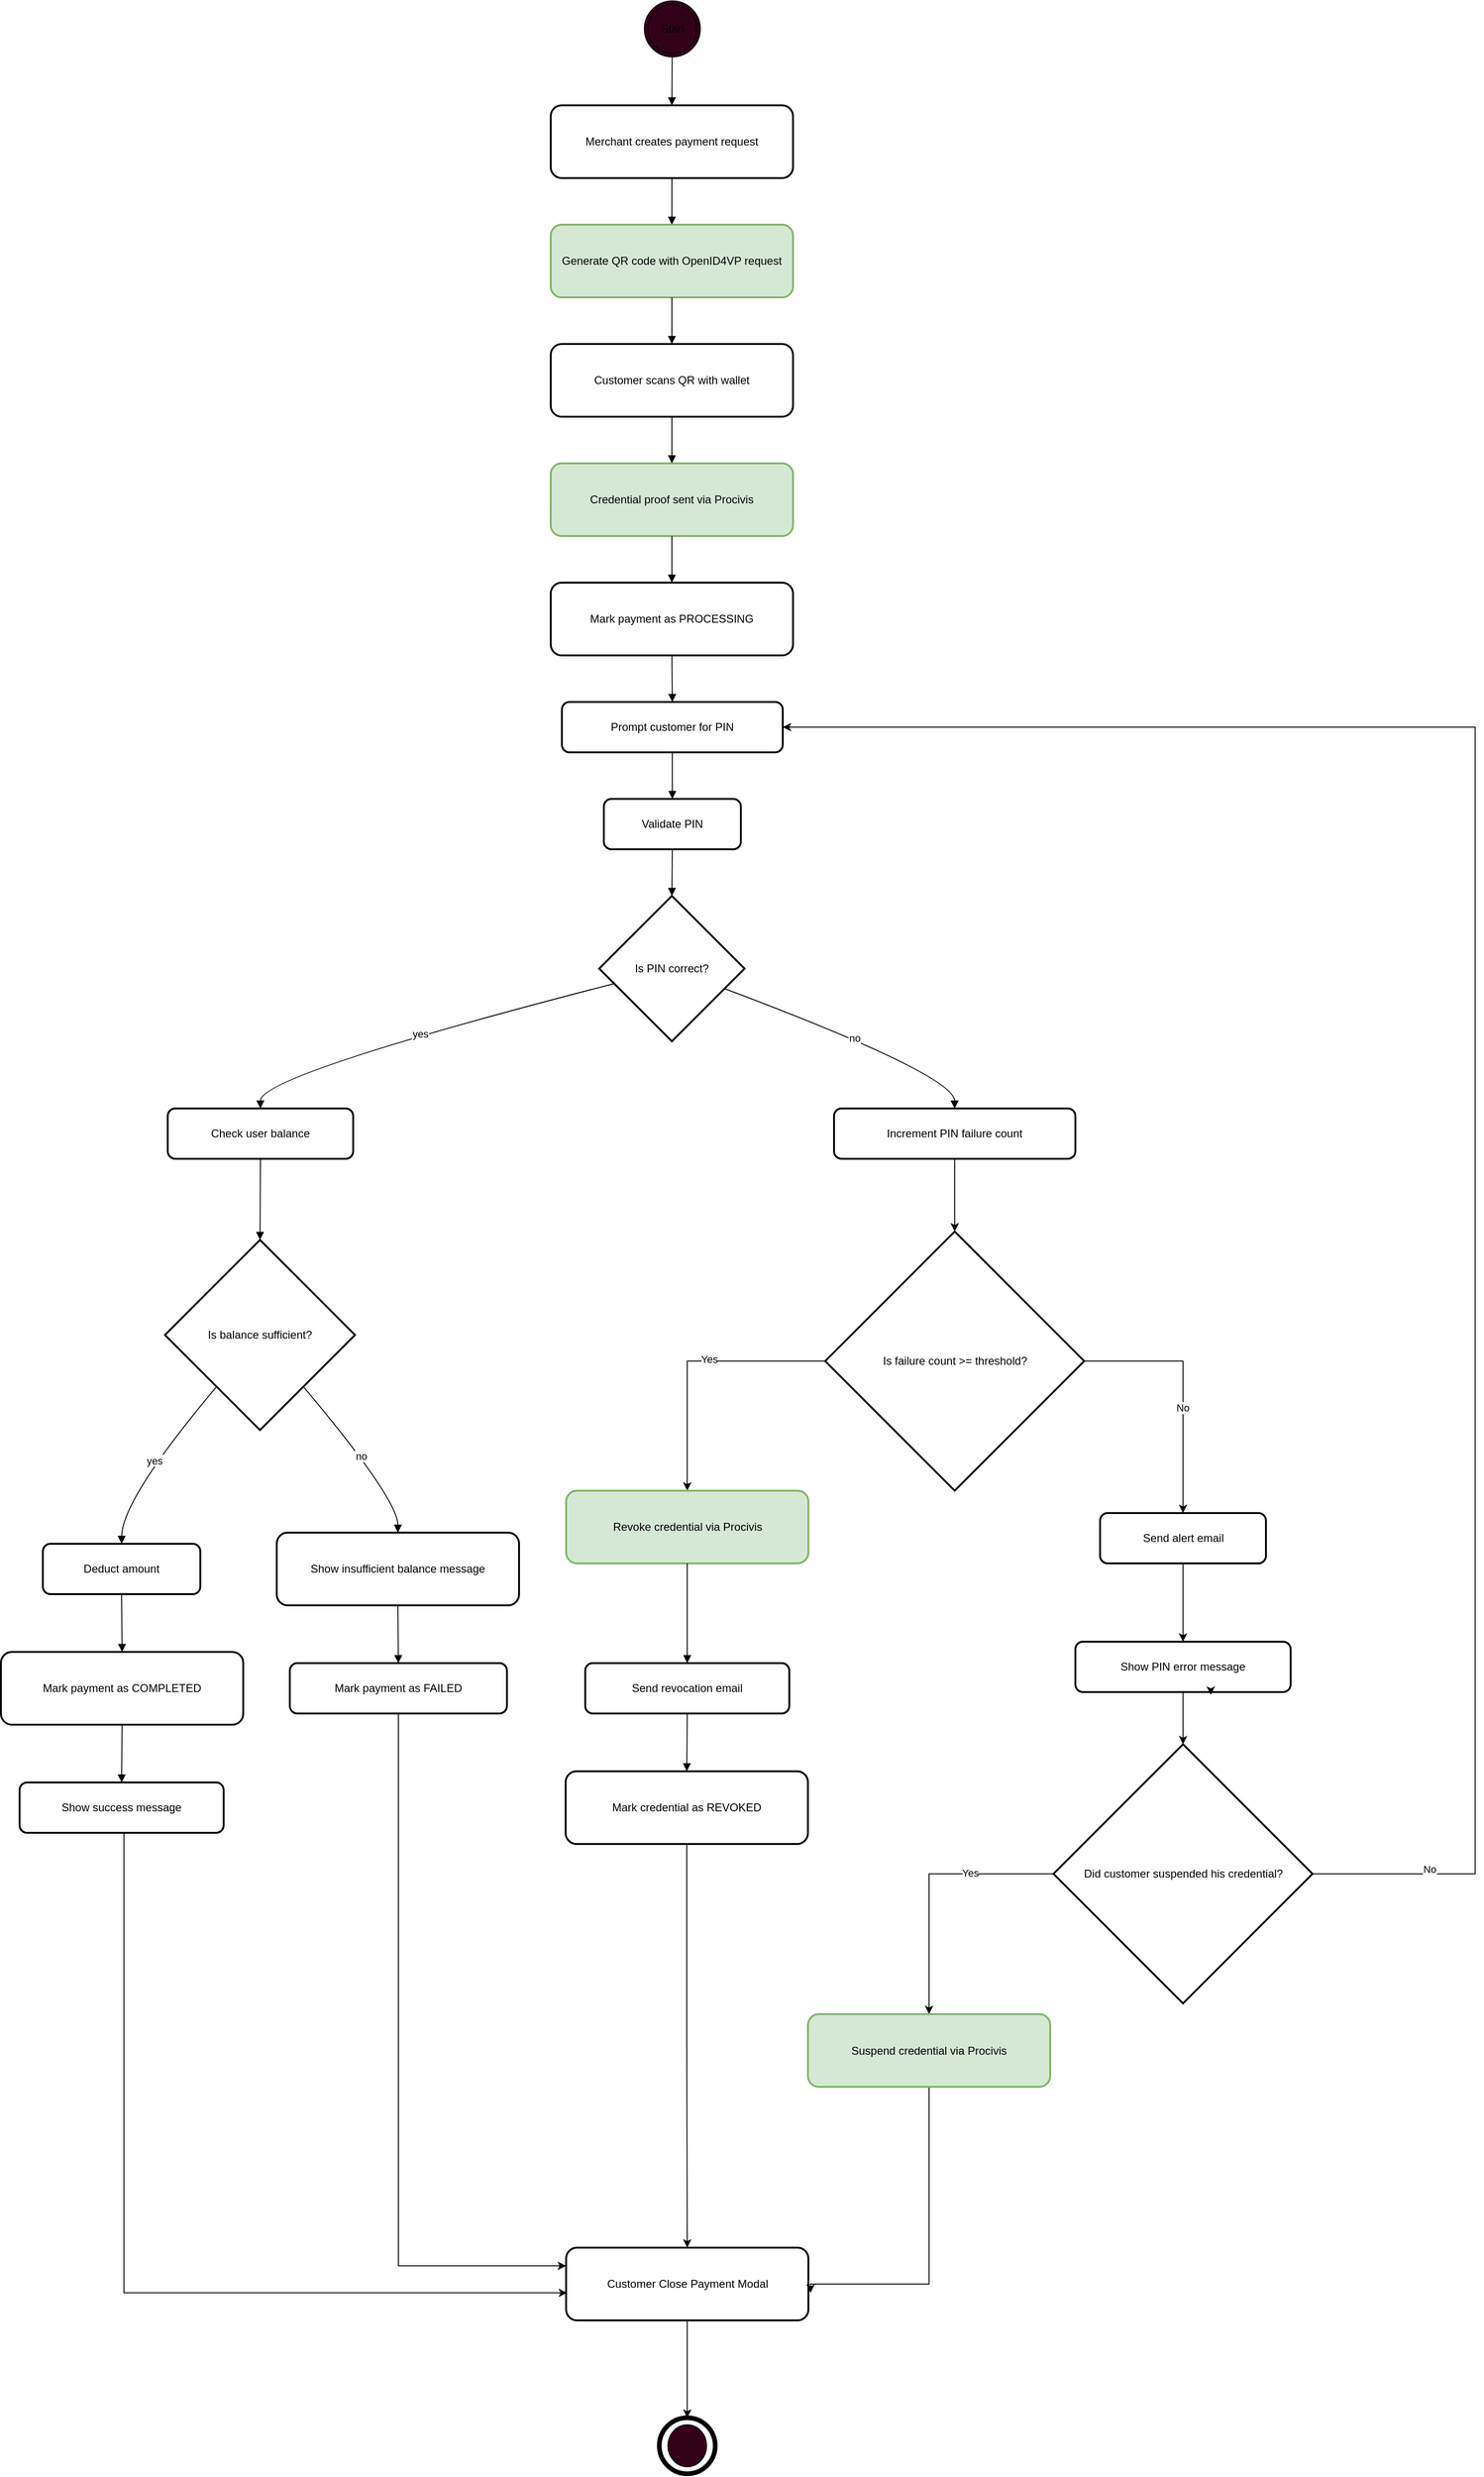 <mxfile version="28.0.7">
  <diagram name="Pagina-1" id="2DQ2qeYv8uNM2oX29HOF">
    <mxGraphModel dx="1351" dy="743" grid="1" gridSize="10" guides="1" tooltips="1" connect="1" arrows="1" fold="1" page="1" pageScale="1" pageWidth="827" pageHeight="1169" math="0" shadow="0">
      <root>
        <mxCell id="0" />
        <mxCell id="1" parent="0" />
        <mxCell id="3" value="Merchant creates payment request" style="whiteSpace=wrap;strokeWidth=2;rounded=1;" parent="1" vertex="1">
          <mxGeometry x="598" y="112" width="260" height="78" as="geometry" />
        </mxCell>
        <mxCell id="4" value="Generate QR code with OpenID4VP request" style="whiteSpace=wrap;strokeWidth=2;rounded=1;fillColor=#d5e8d4;strokeColor=#82b366;" parent="1" vertex="1">
          <mxGeometry x="598" y="240" width="260" height="78" as="geometry" />
        </mxCell>
        <mxCell id="5" value="Customer scans QR with wallet" style="whiteSpace=wrap;strokeWidth=2;rounded=1;" parent="1" vertex="1">
          <mxGeometry x="598" y="368" width="260" height="78" as="geometry" />
        </mxCell>
        <mxCell id="6" value="Credential proof sent via Procivis" style="whiteSpace=wrap;strokeWidth=2;rounded=1;fillColor=#d5e8d4;strokeColor=#82b366;" parent="1" vertex="1">
          <mxGeometry x="598" y="496" width="260" height="78" as="geometry" />
        </mxCell>
        <mxCell id="7" value="Mark payment as PROCESSING" style="whiteSpace=wrap;strokeWidth=2;rounded=1;" parent="1" vertex="1">
          <mxGeometry x="598" y="624" width="260" height="78" as="geometry" />
        </mxCell>
        <mxCell id="8" value="Prompt customer for PIN" style="whiteSpace=wrap;strokeWidth=2;rounded=1;" parent="1" vertex="1">
          <mxGeometry x="610" y="752" width="237" height="54" as="geometry" />
        </mxCell>
        <mxCell id="9" value="Validate PIN" style="whiteSpace=wrap;strokeWidth=2;rounded=1;" parent="1" vertex="1">
          <mxGeometry x="655" y="856" width="147" height="54" as="geometry" />
        </mxCell>
        <mxCell id="10" value="Is PIN correct?" style="rhombus;strokeWidth=2;whiteSpace=wrap;" parent="1" vertex="1">
          <mxGeometry x="650" y="960" width="156" height="156" as="geometry" />
        </mxCell>
        <mxCell id="11" value="Check user balance" style="whiteSpace=wrap;strokeWidth=2;rounded=1;" parent="1" vertex="1">
          <mxGeometry x="187" y="1188" width="199" height="54" as="geometry" />
        </mxCell>
        <mxCell id="YuL-Q0VjZT54Avt_MLxh-56" value="" style="edgeStyle=orthogonalEdgeStyle;rounded=0;orthogonalLoop=1;jettySize=auto;html=1;" edge="1" parent="1" source="12" target="20">
          <mxGeometry relative="1" as="geometry" />
        </mxCell>
        <mxCell id="12" value="Increment PIN failure count" style="whiteSpace=wrap;strokeWidth=2;rounded=1;" parent="1" vertex="1">
          <mxGeometry x="902" y="1188" width="259" height="54" as="geometry" />
        </mxCell>
        <mxCell id="13" value="Is balance sufficient?" style="rhombus;strokeWidth=2;whiteSpace=wrap;" parent="1" vertex="1">
          <mxGeometry x="184" y="1329" width="204" height="204" as="geometry" />
        </mxCell>
        <mxCell id="14" value="Deduct amount" style="whiteSpace=wrap;strokeWidth=2;rounded=1;" parent="1" vertex="1">
          <mxGeometry x="53" y="1655" width="169" height="54" as="geometry" />
        </mxCell>
        <mxCell id="15" value="Show insufficient balance message" style="whiteSpace=wrap;strokeWidth=2;rounded=1;" parent="1" vertex="1">
          <mxGeometry x="304" y="1643" width="260" height="78" as="geometry" />
        </mxCell>
        <mxCell id="16" value="Mark payment as COMPLETED" style="whiteSpace=wrap;strokeWidth=2;rounded=1;" parent="1" vertex="1">
          <mxGeometry x="8" y="1771" width="260" height="78" as="geometry" />
        </mxCell>
        <mxCell id="YuL-Q0VjZT54Avt_MLxh-87" value="" style="edgeStyle=orthogonalEdgeStyle;rounded=0;orthogonalLoop=1;jettySize=auto;html=1;entryX=0.004;entryY=0.621;entryDx=0;entryDy=0;entryPerimeter=0;" edge="1" parent="1" source="17" target="YuL-Q0VjZT54Avt_MLxh-58">
          <mxGeometry relative="1" as="geometry">
            <mxPoint x="137.5" y="2042" as="targetPoint" />
            <Array as="points">
              <mxPoint x="140" y="2458" />
            </Array>
          </mxGeometry>
        </mxCell>
        <mxCell id="17" value="Show success message" style="whiteSpace=wrap;strokeWidth=2;rounded=1;" parent="1" vertex="1">
          <mxGeometry x="28" y="1911" width="219" height="54" as="geometry" />
        </mxCell>
        <mxCell id="YuL-Q0VjZT54Avt_MLxh-89" value="" style="edgeStyle=orthogonalEdgeStyle;rounded=0;orthogonalLoop=1;jettySize=auto;html=1;entryX=0;entryY=0.25;entryDx=0;entryDy=0;" edge="1" parent="1" source="18" target="YuL-Q0VjZT54Avt_MLxh-58">
          <mxGeometry relative="1" as="geometry">
            <mxPoint x="434.5" y="1914" as="targetPoint" />
            <Array as="points">
              <mxPoint x="435" y="2430" />
            </Array>
          </mxGeometry>
        </mxCell>
        <mxCell id="18" value="Mark payment as FAILED" style="whiteSpace=wrap;strokeWidth=2;rounded=1;" parent="1" vertex="1">
          <mxGeometry x="318" y="1783" width="233" height="54" as="geometry" />
        </mxCell>
        <mxCell id="YuL-Q0VjZT54Avt_MLxh-77" value="" style="edgeStyle=orthogonalEdgeStyle;rounded=0;orthogonalLoop=1;jettySize=auto;html=1;entryX=0.5;entryY=0;entryDx=0;entryDy=0;" edge="1" parent="1" source="20" target="21">
          <mxGeometry relative="1" as="geometry" />
        </mxCell>
        <mxCell id="YuL-Q0VjZT54Avt_MLxh-78" value="Yes" style="edgeLabel;html=1;align=center;verticalAlign=middle;resizable=0;points=[];" vertex="1" connectable="0" parent="YuL-Q0VjZT54Avt_MLxh-77">
          <mxGeometry x="-0.129" y="-2" relative="1" as="geometry">
            <mxPoint as="offset" />
          </mxGeometry>
        </mxCell>
        <mxCell id="YuL-Q0VjZT54Avt_MLxh-79" value="" style="edgeStyle=orthogonalEdgeStyle;rounded=0;orthogonalLoop=1;jettySize=auto;html=1;" edge="1" parent="1" source="20" target="22">
          <mxGeometry relative="1" as="geometry" />
        </mxCell>
        <mxCell id="YuL-Q0VjZT54Avt_MLxh-80" value="No" style="edgeLabel;html=1;align=center;verticalAlign=middle;resizable=0;points=[];" vertex="1" connectable="0" parent="YuL-Q0VjZT54Avt_MLxh-79">
          <mxGeometry x="0.155" y="-1" relative="1" as="geometry">
            <mxPoint as="offset" />
          </mxGeometry>
        </mxCell>
        <mxCell id="20" value="Is failure count &gt;= threshold?" style="rhombus;strokeWidth=2;whiteSpace=wrap;" parent="1" vertex="1">
          <mxGeometry x="892.5" y="1320" width="278" height="278" as="geometry" />
        </mxCell>
        <mxCell id="21" value="Revoke credential via Procivis" style="whiteSpace=wrap;strokeWidth=2;rounded=1;fillColor=#d5e8d4;strokeColor=#82b366;" parent="1" vertex="1">
          <mxGeometry x="614.5" y="1598" width="260" height="78" as="geometry" />
        </mxCell>
        <mxCell id="YuL-Q0VjZT54Avt_MLxh-55" value="" style="edgeStyle=orthogonalEdgeStyle;rounded=0;orthogonalLoop=1;jettySize=auto;html=1;entryX=0.5;entryY=0;entryDx=0;entryDy=0;" edge="1" parent="1" source="22" target="25">
          <mxGeometry relative="1" as="geometry">
            <mxPoint x="1280" y="1740" as="targetPoint" />
          </mxGeometry>
        </mxCell>
        <mxCell id="22" value="Send alert email" style="whiteSpace=wrap;strokeWidth=2;rounded=1;" parent="1" vertex="1">
          <mxGeometry x="1187.5" y="1622" width="178" height="54" as="geometry" />
        </mxCell>
        <mxCell id="23" value="Send revocation email" style="whiteSpace=wrap;strokeWidth=2;rounded=1;" parent="1" vertex="1">
          <mxGeometry x="635" y="1783" width="219" height="54" as="geometry" />
        </mxCell>
        <mxCell id="YuL-Q0VjZT54Avt_MLxh-64" value="" style="edgeStyle=orthogonalEdgeStyle;rounded=0;orthogonalLoop=1;jettySize=auto;html=1;" edge="1" parent="1" source="24" target="YuL-Q0VjZT54Avt_MLxh-58">
          <mxGeometry relative="1" as="geometry" />
        </mxCell>
        <mxCell id="24" value="Mark credential as REVOKED" style="whiteSpace=wrap;strokeWidth=2;rounded=1;" parent="1" vertex="1">
          <mxGeometry x="614" y="1899" width="260" height="78" as="geometry" />
        </mxCell>
        <mxCell id="YuL-Q0VjZT54Avt_MLxh-69" value="" style="edgeStyle=orthogonalEdgeStyle;rounded=0;orthogonalLoop=1;jettySize=auto;html=1;" edge="1" parent="1" source="25" target="YuL-Q0VjZT54Avt_MLxh-67">
          <mxGeometry relative="1" as="geometry" />
        </mxCell>
        <mxCell id="25" value="Show PIN error message" style="whiteSpace=wrap;strokeWidth=2;rounded=1;" parent="1" vertex="1">
          <mxGeometry x="1161" y="1760" width="231" height="54" as="geometry" />
        </mxCell>
        <mxCell id="26" value="" style="curved=1;startArrow=none;endArrow=block;entryX=0.5;entryY=0;" parent="1" source="YuL-Q0VjZT54Avt_MLxh-48" target="3" edge="1">
          <mxGeometry relative="1" as="geometry">
            <Array as="points" />
            <mxPoint x="727.5" y="62" as="sourcePoint" />
          </mxGeometry>
        </mxCell>
        <mxCell id="27" value="" style="curved=1;startArrow=none;endArrow=block;exitX=0.5;exitY=1;entryX=0.5;entryY=0;" parent="1" source="3" target="4" edge="1">
          <mxGeometry relative="1" as="geometry">
            <Array as="points" />
          </mxGeometry>
        </mxCell>
        <mxCell id="28" value="" style="curved=1;startArrow=none;endArrow=block;exitX=0.5;exitY=1;entryX=0.5;entryY=0;" parent="1" source="4" target="5" edge="1">
          <mxGeometry relative="1" as="geometry">
            <Array as="points" />
          </mxGeometry>
        </mxCell>
        <mxCell id="29" value="" style="curved=1;startArrow=none;endArrow=block;exitX=0.5;exitY=1;entryX=0.5;entryY=0;" parent="1" source="5" target="6" edge="1">
          <mxGeometry relative="1" as="geometry">
            <Array as="points" />
          </mxGeometry>
        </mxCell>
        <mxCell id="30" value="" style="curved=1;startArrow=none;endArrow=block;exitX=0.5;exitY=1;entryX=0.5;entryY=0;" parent="1" source="6" target="7" edge="1">
          <mxGeometry relative="1" as="geometry">
            <Array as="points" />
          </mxGeometry>
        </mxCell>
        <mxCell id="31" value="" style="curved=1;startArrow=none;endArrow=block;exitX=0.5;exitY=1;entryX=0.5;entryY=0;" parent="1" source="7" target="8" edge="1">
          <mxGeometry relative="1" as="geometry">
            <Array as="points" />
          </mxGeometry>
        </mxCell>
        <mxCell id="32" value="" style="curved=1;startArrow=none;endArrow=block;exitX=0.5;exitY=1;entryX=0.5;entryY=0;" parent="1" source="8" target="9" edge="1">
          <mxGeometry relative="1" as="geometry">
            <Array as="points" />
          </mxGeometry>
        </mxCell>
        <mxCell id="33" value="" style="curved=1;startArrow=none;endArrow=block;exitX=0.5;exitY=1;entryX=0.5;entryY=0;" parent="1" source="9" target="10" edge="1">
          <mxGeometry relative="1" as="geometry">
            <Array as="points" />
          </mxGeometry>
        </mxCell>
        <mxCell id="34" value="yes" style="curved=1;startArrow=none;endArrow=block;exitX=0;exitY=0.63;entryX=0.5;entryY=0.01;" parent="1" source="10" target="11" edge="1">
          <mxGeometry relative="1" as="geometry">
            <Array as="points">
              <mxPoint x="286" y="1152" />
            </Array>
          </mxGeometry>
        </mxCell>
        <mxCell id="35" value="no" style="curved=1;startArrow=none;endArrow=block;exitX=1;exitY=0.69;entryX=0.5;entryY=0.01;" parent="1" source="10" target="12" edge="1">
          <mxGeometry relative="1" as="geometry">
            <Array as="points">
              <mxPoint x="1031" y="1152" />
            </Array>
          </mxGeometry>
        </mxCell>
        <mxCell id="36" value="" style="curved=1;startArrow=none;endArrow=block;exitX=0.5;exitY=1.01;entryX=0.5;entryY=0;" parent="1" source="11" target="13" edge="1">
          <mxGeometry relative="1" as="geometry">
            <Array as="points" />
          </mxGeometry>
        </mxCell>
        <mxCell id="37" value="yes" style="curved=1;startArrow=none;endArrow=block;exitX=0.08;exitY=1;entryX=0.5;entryY=0;" parent="1" source="13" target="14" edge="1">
          <mxGeometry relative="1" as="geometry">
            <Array as="points">
              <mxPoint x="138" y="1607" />
            </Array>
          </mxGeometry>
        </mxCell>
        <mxCell id="38" value="no" style="curved=1;startArrow=none;endArrow=block;exitX=0.92;exitY=1;entryX=0.5;entryY=0;" parent="1" source="13" target="15" edge="1">
          <mxGeometry relative="1" as="geometry">
            <Array as="points">
              <mxPoint x="434" y="1607" />
            </Array>
          </mxGeometry>
        </mxCell>
        <mxCell id="39" value="" style="curved=1;startArrow=none;endArrow=block;exitX=0.5;exitY=1;entryX=0.5;entryY=0;" parent="1" source="14" target="16" edge="1">
          <mxGeometry relative="1" as="geometry">
            <Array as="points" />
          </mxGeometry>
        </mxCell>
        <mxCell id="40" value="" style="curved=1;startArrow=none;endArrow=block;exitX=0.5;exitY=1;entryX=0.5;entryY=0;" parent="1" source="16" target="17" edge="1">
          <mxGeometry relative="1" as="geometry">
            <Array as="points" />
          </mxGeometry>
        </mxCell>
        <mxCell id="41" value="" style="curved=1;startArrow=none;endArrow=block;exitX=0.5;exitY=1;entryX=0.5;entryY=0;" parent="1" source="15" target="18" edge="1">
          <mxGeometry relative="1" as="geometry">
            <Array as="points" />
          </mxGeometry>
        </mxCell>
        <mxCell id="46" value="" style="curved=1;startArrow=none;endArrow=block;exitX=0.5;exitY=1;entryX=0.5;entryY=0;" parent="1" source="21" target="23" edge="1">
          <mxGeometry relative="1" as="geometry">
            <Array as="points" />
          </mxGeometry>
        </mxCell>
        <mxCell id="47" value="" style="curved=1;startArrow=none;endArrow=block;exitX=0.5;exitY=1;entryX=0.5;entryY=0;" parent="1" source="23" target="24" edge="1">
          <mxGeometry relative="1" as="geometry">
            <Array as="points" />
          </mxGeometry>
        </mxCell>
        <mxCell id="YuL-Q0VjZT54Avt_MLxh-48" value="Start" style="ellipse;shape=doubleEllipse;html=1;dashed=0;whiteSpace=wrap;aspect=fixed;fillColor=#33001A;" vertex="1" parent="1">
          <mxGeometry x="698.5" width="60" height="60" as="geometry" />
        </mxCell>
        <mxCell id="YuL-Q0VjZT54Avt_MLxh-52" value="" style="shape=ellipse;html=1;dashed=0;whiteSpace=wrap;aspect=fixed;strokeWidth=5;perimeter=ellipsePerimeter;" vertex="1" parent="1">
          <mxGeometry x="714.5" y="2592.5" width="60" height="60" as="geometry" />
        </mxCell>
        <mxCell id="YuL-Q0VjZT54Avt_MLxh-65" value="" style="edgeStyle=orthogonalEdgeStyle;rounded=0;orthogonalLoop=1;jettySize=auto;html=1;" edge="1" parent="1" source="YuL-Q0VjZT54Avt_MLxh-58" target="YuL-Q0VjZT54Avt_MLxh-52">
          <mxGeometry relative="1" as="geometry" />
        </mxCell>
        <mxCell id="YuL-Q0VjZT54Avt_MLxh-58" value="Customer Close Payment Modal" style="whiteSpace=wrap;strokeWidth=2;rounded=1;" vertex="1" parent="1">
          <mxGeometry x="614.5" y="2410" width="260" height="78" as="geometry" />
        </mxCell>
        <mxCell id="YuL-Q0VjZT54Avt_MLxh-66" value="" style="shape=ellipse;html=1;dashed=0;whiteSpace=wrap;perimeter=ellipsePerimeter;fillColor=#33001A;" vertex="1" parent="1">
          <mxGeometry x="723.75" y="2600" width="41.5" height="45" as="geometry" />
        </mxCell>
        <mxCell id="YuL-Q0VjZT54Avt_MLxh-75" value="" style="edgeStyle=orthogonalEdgeStyle;rounded=0;orthogonalLoop=1;jettySize=auto;html=1;" edge="1" parent="1" source="YuL-Q0VjZT54Avt_MLxh-67" target="YuL-Q0VjZT54Avt_MLxh-71">
          <mxGeometry relative="1" as="geometry" />
        </mxCell>
        <mxCell id="YuL-Q0VjZT54Avt_MLxh-76" value="Yes" style="edgeLabel;html=1;align=center;verticalAlign=middle;resizable=0;points=[];" vertex="1" connectable="0" parent="YuL-Q0VjZT54Avt_MLxh-75">
          <mxGeometry x="-0.371" y="-1" relative="1" as="geometry">
            <mxPoint as="offset" />
          </mxGeometry>
        </mxCell>
        <mxCell id="YuL-Q0VjZT54Avt_MLxh-82" value="" style="edgeStyle=orthogonalEdgeStyle;rounded=0;orthogonalLoop=1;jettySize=auto;html=1;entryX=1;entryY=0.5;entryDx=0;entryDy=0;" edge="1" parent="1" source="YuL-Q0VjZT54Avt_MLxh-67" target="8">
          <mxGeometry relative="1" as="geometry">
            <mxPoint x="1574.5" y="2009" as="targetPoint" />
            <Array as="points">
              <mxPoint x="1590" y="2009" />
              <mxPoint x="1590" y="779" />
            </Array>
          </mxGeometry>
        </mxCell>
        <mxCell id="YuL-Q0VjZT54Avt_MLxh-83" value="No" style="edgeLabel;html=1;align=center;verticalAlign=middle;resizable=0;points=[];" vertex="1" connectable="0" parent="YuL-Q0VjZT54Avt_MLxh-82">
          <mxGeometry x="-0.883" y="5" relative="1" as="geometry">
            <mxPoint as="offset" />
          </mxGeometry>
        </mxCell>
        <mxCell id="YuL-Q0VjZT54Avt_MLxh-67" value="Did customer suspended his credential?" style="rhombus;strokeWidth=2;whiteSpace=wrap;" vertex="1" parent="1">
          <mxGeometry x="1137.5" y="1870" width="278" height="278" as="geometry" />
        </mxCell>
        <mxCell id="YuL-Q0VjZT54Avt_MLxh-68" style="edgeStyle=orthogonalEdgeStyle;rounded=0;orthogonalLoop=1;jettySize=auto;html=1;exitX=0.5;exitY=1;exitDx=0;exitDy=0;entryX=0.629;entryY=1.056;entryDx=0;entryDy=0;entryPerimeter=0;" edge="1" parent="1" source="25" target="25">
          <mxGeometry relative="1" as="geometry" />
        </mxCell>
        <mxCell id="YuL-Q0VjZT54Avt_MLxh-85" value="" style="edgeStyle=orthogonalEdgeStyle;rounded=0;orthogonalLoop=1;jettySize=auto;html=1;entryX=1.009;entryY=0.621;entryDx=0;entryDy=0;entryPerimeter=0;" edge="1" parent="1" source="YuL-Q0VjZT54Avt_MLxh-71" target="YuL-Q0VjZT54Avt_MLxh-58">
          <mxGeometry relative="1" as="geometry">
            <mxPoint x="1004" y="2326.5" as="targetPoint" />
            <Array as="points">
              <mxPoint x="1004" y="2449" />
              <mxPoint x="877" y="2449" />
            </Array>
          </mxGeometry>
        </mxCell>
        <mxCell id="YuL-Q0VjZT54Avt_MLxh-71" value="Suspend credential via Procivis" style="whiteSpace=wrap;strokeWidth=2;rounded=1;fillColor=#d5e8d4;strokeColor=#82b366;" vertex="1" parent="1">
          <mxGeometry x="874" y="2159.5" width="260" height="78" as="geometry" />
        </mxCell>
      </root>
    </mxGraphModel>
  </diagram>
</mxfile>
